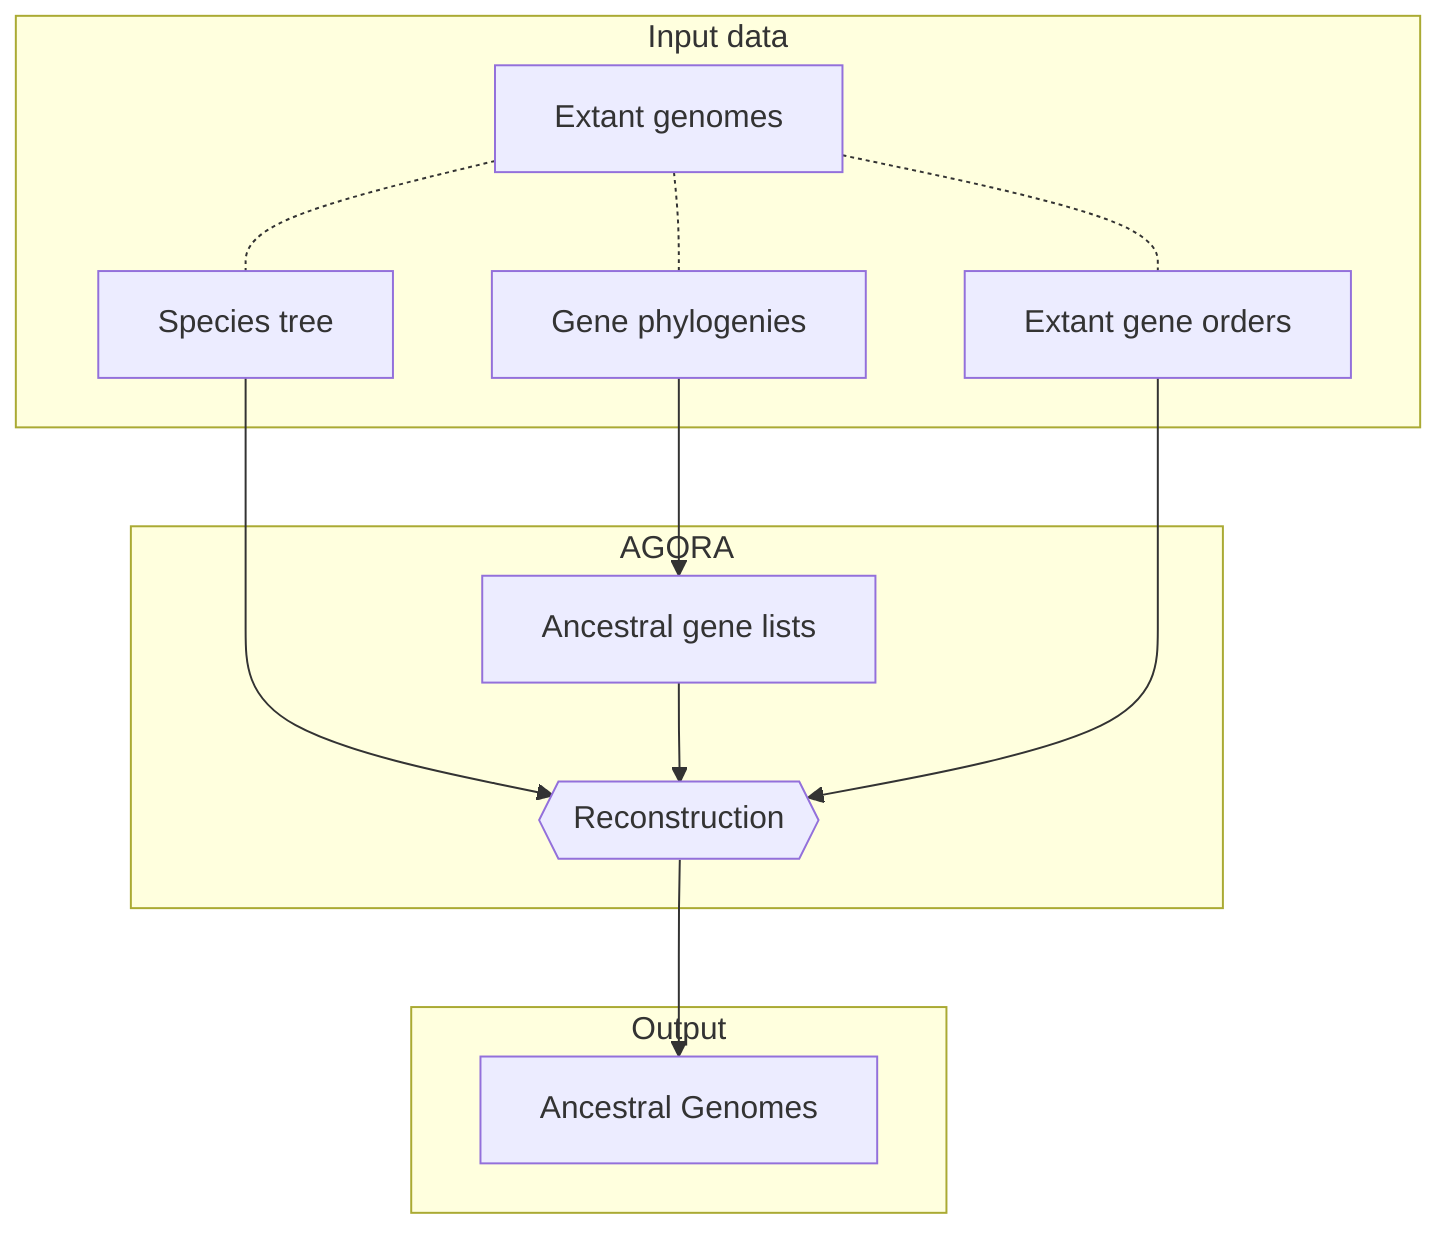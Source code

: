 graph TD
  subgraph Input data
    A[Extant genomes]
    B[Species tree]
    C[Gene phylogenies]
    D[Extant gene orders]
  end
  subgraph AGORA
    E[Ancestral gene lists]
    F{{Reconstruction}}
  end
  subgraph Output
    G[Ancestral Genomes]
  end
  A -.- B & C & D
  C --> E
  B & E & D --> F --> G